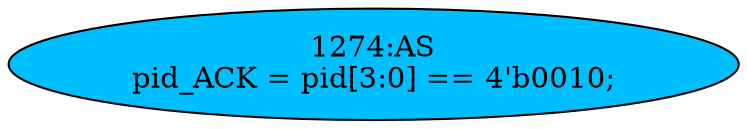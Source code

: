 strict digraph "" {
	node [label="\N"];
	"1274:AS"	 [ast="<pyverilog.vparser.ast.Assign object at 0x7f0647e4afd0>",
		def_var="['pid_ACK']",
		fillcolor=deepskyblue,
		label="1274:AS
pid_ACK = pid[3:0] == 4'b0010;",
		statements="[]",
		style=filled,
		typ=Assign,
		use_var="['pid']"];
}
